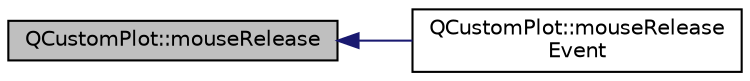 digraph "QCustomPlot::mouseRelease"
{
  edge [fontname="Helvetica",fontsize="10",labelfontname="Helvetica",labelfontsize="10"];
  node [fontname="Helvetica",fontsize="10",shape=record];
  rankdir="LR";
  Node437 [label="QCustomPlot::mouseRelease",height=0.2,width=0.4,color="black", fillcolor="grey75", style="filled", fontcolor="black"];
  Node437 -> Node438 [dir="back",color="midnightblue",fontsize="10",style="solid",fontname="Helvetica"];
  Node438 [label="QCustomPlot::mouseRelease\lEvent",height=0.2,width=0.4,color="black", fillcolor="white", style="filled",URL="$dd/d9b/class_q_custom_plot.html#a724e97d2e8c03e68adac5f4b6164a1b3"];
}
